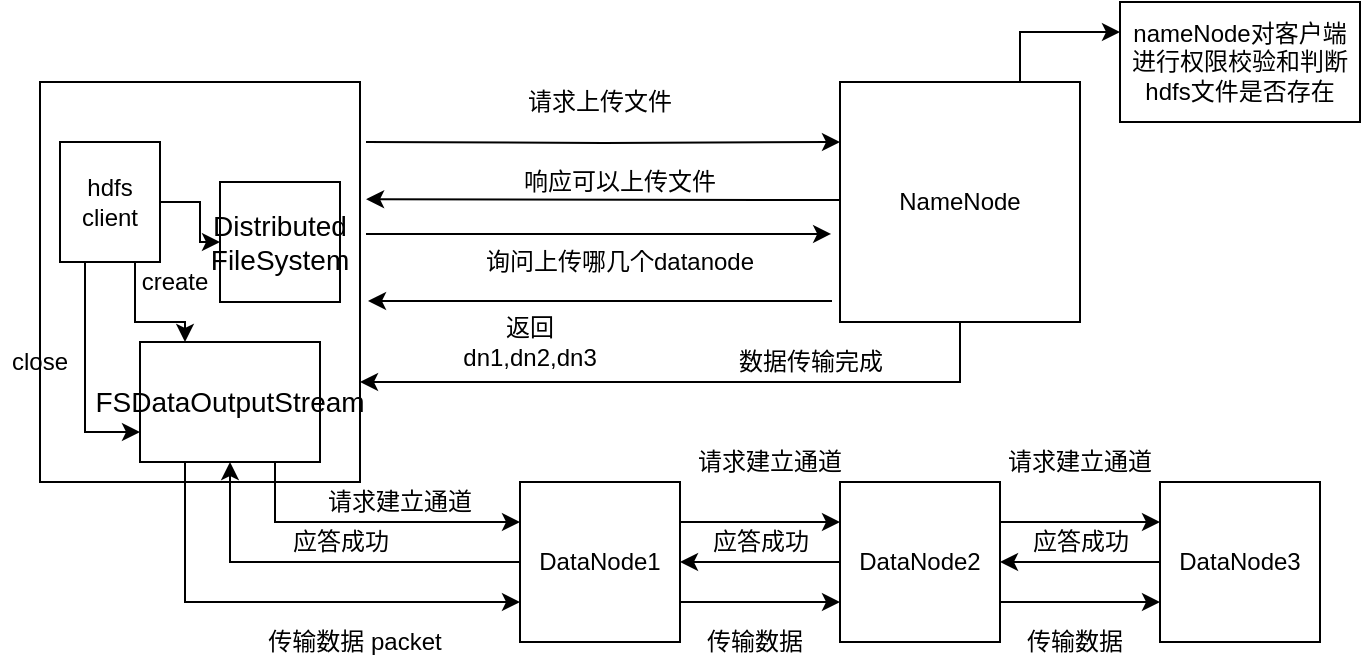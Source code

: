 <mxfile version="12.3.3" type="device" pages="1"><diagram id="lv-CHFEIcrQzuH4etNWr" name="Page-1"><mxGraphModel dx="782" dy="434" grid="1" gridSize="10" guides="1" tooltips="1" connect="1" arrows="1" fold="1" page="1" pageScale="1" pageWidth="827" pageHeight="1169" math="0" shadow="0"><root><mxCell id="0"/><mxCell id="1" parent="0"/><mxCell id="ckn_BfW2OQgeM4ZJReWS-11" style="edgeStyle=orthogonalEdgeStyle;rounded=0;orthogonalLoop=1;jettySize=auto;html=1;entryX=0;entryY=0.25;entryDx=0;entryDy=0;" edge="1" parent="1" target="ckn_BfW2OQgeM4ZJReWS-5"><mxGeometry relative="1" as="geometry"><mxPoint x="243" y="150" as="sourcePoint"/></mxGeometry></mxCell><mxCell id="ckn_BfW2OQgeM4ZJReWS-1" value="" style="whiteSpace=wrap;html=1;" vertex="1" parent="1"><mxGeometry x="80" y="120" width="160" height="200" as="geometry"/></mxCell><mxCell id="ckn_BfW2OQgeM4ZJReWS-4" style="edgeStyle=orthogonalEdgeStyle;rounded=0;orthogonalLoop=1;jettySize=auto;html=1;exitX=1;exitY=0.5;exitDx=0;exitDy=0;" edge="1" parent="1" source="ckn_BfW2OQgeM4ZJReWS-2" target="ckn_BfW2OQgeM4ZJReWS-3"><mxGeometry relative="1" as="geometry"/></mxCell><mxCell id="ckn_BfW2OQgeM4ZJReWS-26" style="edgeStyle=orthogonalEdgeStyle;rounded=0;orthogonalLoop=1;jettySize=auto;html=1;exitX=0.75;exitY=1;exitDx=0;exitDy=0;entryX=0.25;entryY=0;entryDx=0;entryDy=0;" edge="1" parent="1" source="ckn_BfW2OQgeM4ZJReWS-2" target="ckn_BfW2OQgeM4ZJReWS-24"><mxGeometry relative="1" as="geometry"><Array as="points"><mxPoint x="128" y="240"/><mxPoint x="153" y="240"/></Array></mxGeometry></mxCell><mxCell id="ckn_BfW2OQgeM4ZJReWS-27" style="edgeStyle=orthogonalEdgeStyle;rounded=0;orthogonalLoop=1;jettySize=auto;html=1;exitX=0.25;exitY=1;exitDx=0;exitDy=0;entryX=0;entryY=0.75;entryDx=0;entryDy=0;" edge="1" parent="1" source="ckn_BfW2OQgeM4ZJReWS-2" target="ckn_BfW2OQgeM4ZJReWS-24"><mxGeometry relative="1" as="geometry"/></mxCell><mxCell id="ckn_BfW2OQgeM4ZJReWS-2" value="hdfs client" style="rounded=0;whiteSpace=wrap;html=1;" vertex="1" parent="1"><mxGeometry x="90" y="150" width="50" height="60" as="geometry"/></mxCell><mxCell id="ckn_BfW2OQgeM4ZJReWS-3" value="&lt;span lang=&quot;EN-US&quot; style=&quot;font-size: 10.5pt ; font-family: &amp;#34;calibri&amp;#34; , sans-serif&quot;&gt;Distributed FileSystem&lt;/span&gt;" style="rounded=0;whiteSpace=wrap;html=1;" vertex="1" parent="1"><mxGeometry x="170" y="170" width="60" height="60" as="geometry"/></mxCell><mxCell id="ckn_BfW2OQgeM4ZJReWS-16" style="edgeStyle=orthogonalEdgeStyle;rounded=0;orthogonalLoop=1;jettySize=auto;html=1;exitX=0.75;exitY=0;exitDx=0;exitDy=0;entryX=0;entryY=0.25;entryDx=0;entryDy=0;" edge="1" parent="1" source="ckn_BfW2OQgeM4ZJReWS-5" target="ckn_BfW2OQgeM4ZJReWS-15"><mxGeometry relative="1" as="geometry"/></mxCell><mxCell id="ckn_BfW2OQgeM4ZJReWS-17" style="edgeStyle=orthogonalEdgeStyle;rounded=0;orthogonalLoop=1;jettySize=auto;html=1;entryX=1.019;entryY=0.293;entryDx=0;entryDy=0;entryPerimeter=0;" edge="1" parent="1" source="ckn_BfW2OQgeM4ZJReWS-5" target="ckn_BfW2OQgeM4ZJReWS-1"><mxGeometry relative="1" as="geometry"><mxPoint x="250" y="180" as="targetPoint"/><Array as="points"><mxPoint x="450" y="179"/><mxPoint x="450" y="179"/></Array></mxGeometry></mxCell><mxCell id="ckn_BfW2OQgeM4ZJReWS-57" style="edgeStyle=orthogonalEdgeStyle;rounded=0;orthogonalLoop=1;jettySize=auto;html=1;exitX=0.5;exitY=1;exitDx=0;exitDy=0;entryX=1;entryY=0.75;entryDx=0;entryDy=0;" edge="1" parent="1" source="ckn_BfW2OQgeM4ZJReWS-5" target="ckn_BfW2OQgeM4ZJReWS-1"><mxGeometry relative="1" as="geometry"/></mxCell><mxCell id="ckn_BfW2OQgeM4ZJReWS-5" value="NameNode" style="whiteSpace=wrap;html=1;" vertex="1" parent="1"><mxGeometry x="480" y="120" width="120" height="120" as="geometry"/></mxCell><mxCell id="ckn_BfW2OQgeM4ZJReWS-34" style="edgeStyle=orthogonalEdgeStyle;rounded=0;orthogonalLoop=1;jettySize=auto;html=1;exitX=1;exitY=0.25;exitDx=0;exitDy=0;entryX=0;entryY=0.25;entryDx=0;entryDy=0;" edge="1" parent="1" source="ckn_BfW2OQgeM4ZJReWS-8" target="ckn_BfW2OQgeM4ZJReWS-10"><mxGeometry relative="1" as="geometry"/></mxCell><mxCell id="ckn_BfW2OQgeM4ZJReWS-47" style="edgeStyle=orthogonalEdgeStyle;rounded=0;orthogonalLoop=1;jettySize=auto;html=1;exitX=0;exitY=0.5;exitDx=0;exitDy=0;entryX=0.5;entryY=1;entryDx=0;entryDy=0;" edge="1" parent="1" source="ckn_BfW2OQgeM4ZJReWS-8" target="ckn_BfW2OQgeM4ZJReWS-24"><mxGeometry relative="1" as="geometry"/></mxCell><mxCell id="ckn_BfW2OQgeM4ZJReWS-51" style="edgeStyle=orthogonalEdgeStyle;rounded=0;orthogonalLoop=1;jettySize=auto;html=1;exitX=1;exitY=0.75;exitDx=0;exitDy=0;entryX=0;entryY=0.75;entryDx=0;entryDy=0;" edge="1" parent="1" source="ckn_BfW2OQgeM4ZJReWS-8" target="ckn_BfW2OQgeM4ZJReWS-10"><mxGeometry relative="1" as="geometry"/></mxCell><mxCell id="ckn_BfW2OQgeM4ZJReWS-8" value="DataNode1" style="whiteSpace=wrap;html=1;" vertex="1" parent="1"><mxGeometry x="320" y="320" width="80" height="80" as="geometry"/></mxCell><mxCell id="ckn_BfW2OQgeM4ZJReWS-53" style="edgeStyle=orthogonalEdgeStyle;rounded=0;orthogonalLoop=1;jettySize=auto;html=1;exitX=0;exitY=0.5;exitDx=0;exitDy=0;entryX=1;entryY=0.5;entryDx=0;entryDy=0;" edge="1" parent="1" source="ckn_BfW2OQgeM4ZJReWS-9" target="ckn_BfW2OQgeM4ZJReWS-10"><mxGeometry relative="1" as="geometry"/></mxCell><mxCell id="ckn_BfW2OQgeM4ZJReWS-9" value="DataNode3" style="whiteSpace=wrap;html=1;" vertex="1" parent="1"><mxGeometry x="640" y="320" width="80" height="80" as="geometry"/></mxCell><mxCell id="ckn_BfW2OQgeM4ZJReWS-38" style="edgeStyle=orthogonalEdgeStyle;rounded=0;orthogonalLoop=1;jettySize=auto;html=1;exitX=1;exitY=0.25;exitDx=0;exitDy=0;entryX=0;entryY=0.25;entryDx=0;entryDy=0;" edge="1" parent="1" source="ckn_BfW2OQgeM4ZJReWS-10" target="ckn_BfW2OQgeM4ZJReWS-9"><mxGeometry relative="1" as="geometry"/></mxCell><mxCell id="ckn_BfW2OQgeM4ZJReWS-39" style="edgeStyle=orthogonalEdgeStyle;rounded=0;orthogonalLoop=1;jettySize=auto;html=1;exitX=0;exitY=0.5;exitDx=0;exitDy=0;entryX=1;entryY=0.5;entryDx=0;entryDy=0;" edge="1" parent="1" source="ckn_BfW2OQgeM4ZJReWS-10" target="ckn_BfW2OQgeM4ZJReWS-8"><mxGeometry relative="1" as="geometry"/></mxCell><mxCell id="ckn_BfW2OQgeM4ZJReWS-54" style="edgeStyle=orthogonalEdgeStyle;rounded=0;orthogonalLoop=1;jettySize=auto;html=1;exitX=1;exitY=0.75;exitDx=0;exitDy=0;entryX=0;entryY=0.75;entryDx=0;entryDy=0;" edge="1" parent="1" source="ckn_BfW2OQgeM4ZJReWS-10" target="ckn_BfW2OQgeM4ZJReWS-9"><mxGeometry relative="1" as="geometry"/></mxCell><mxCell id="ckn_BfW2OQgeM4ZJReWS-10" value="DataNode2" style="whiteSpace=wrap;html=1;" vertex="1" parent="1"><mxGeometry x="480" y="320" width="80" height="80" as="geometry"/></mxCell><mxCell id="ckn_BfW2OQgeM4ZJReWS-12" value="请求上传文件" style="text;html=1;strokeColor=none;fillColor=none;align=center;verticalAlign=middle;whiteSpace=wrap;rounded=0;" vertex="1" parent="1"><mxGeometry x="305" y="120" width="110" height="20" as="geometry"/></mxCell><mxCell id="ckn_BfW2OQgeM4ZJReWS-15" value="nameNode对客户端进行权限校验和判断hdfs文件是否存在" style="rounded=0;whiteSpace=wrap;html=1;" vertex="1" parent="1"><mxGeometry x="620" y="80" width="120" height="60" as="geometry"/></mxCell><mxCell id="ckn_BfW2OQgeM4ZJReWS-18" value="响应可以上传文件" style="text;html=1;strokeColor=none;fillColor=none;align=center;verticalAlign=middle;whiteSpace=wrap;rounded=0;" vertex="1" parent="1"><mxGeometry x="320" y="160" width="100" height="20" as="geometry"/></mxCell><mxCell id="ckn_BfW2OQgeM4ZJReWS-19" value="" style="endArrow=classic;html=1;entryX=-0.037;entryY=0.633;entryDx=0;entryDy=0;entryPerimeter=0;" edge="1" parent="1" target="ckn_BfW2OQgeM4ZJReWS-5"><mxGeometry width="50" height="50" relative="1" as="geometry"><mxPoint x="243" y="196" as="sourcePoint"/><mxPoint x="310" y="190" as="targetPoint"/></mxGeometry></mxCell><mxCell id="ckn_BfW2OQgeM4ZJReWS-20" value="询问上传哪几个datanode" style="text;html=1;strokeColor=none;fillColor=none;align=center;verticalAlign=middle;whiteSpace=wrap;rounded=0;" vertex="1" parent="1"><mxGeometry x="290" y="200" width="160" height="20" as="geometry"/></mxCell><mxCell id="ckn_BfW2OQgeM4ZJReWS-22" value="" style="endArrow=classic;html=1;" edge="1" parent="1"><mxGeometry width="50" height="50" relative="1" as="geometry"><mxPoint x="476" y="229.5" as="sourcePoint"/><mxPoint x="244" y="229.5" as="targetPoint"/></mxGeometry></mxCell><mxCell id="ckn_BfW2OQgeM4ZJReWS-23" value="返回dn1,dn2,dn3" style="text;html=1;strokeColor=none;fillColor=none;align=center;verticalAlign=middle;whiteSpace=wrap;rounded=0;" vertex="1" parent="1"><mxGeometry x="305" y="240" width="40" height="20" as="geometry"/></mxCell><mxCell id="ckn_BfW2OQgeM4ZJReWS-46" style="edgeStyle=orthogonalEdgeStyle;rounded=0;orthogonalLoop=1;jettySize=auto;html=1;exitX=0.75;exitY=1;exitDx=0;exitDy=0;entryX=0;entryY=0.25;entryDx=0;entryDy=0;" edge="1" parent="1" source="ckn_BfW2OQgeM4ZJReWS-24" target="ckn_BfW2OQgeM4ZJReWS-8"><mxGeometry relative="1" as="geometry"/></mxCell><mxCell id="ckn_BfW2OQgeM4ZJReWS-48" style="edgeStyle=orthogonalEdgeStyle;rounded=0;orthogonalLoop=1;jettySize=auto;html=1;exitX=0.25;exitY=1;exitDx=0;exitDy=0;entryX=0;entryY=0.75;entryDx=0;entryDy=0;" edge="1" parent="1" source="ckn_BfW2OQgeM4ZJReWS-24" target="ckn_BfW2OQgeM4ZJReWS-8"><mxGeometry relative="1" as="geometry"/></mxCell><mxCell id="ckn_BfW2OQgeM4ZJReWS-24" value="&lt;span lang=&quot;EN-US&quot; style=&quot;font-size: 10.5pt ; font-family: &amp;#34;calibri&amp;#34; , sans-serif&quot;&gt;FSDataOutputStream&lt;/span&gt;" style="rounded=0;whiteSpace=wrap;html=1;" vertex="1" parent="1"><mxGeometry x="130" y="250" width="90" height="60" as="geometry"/></mxCell><mxCell id="ckn_BfW2OQgeM4ZJReWS-30" value="create" style="text;html=1;strokeColor=none;fillColor=none;align=center;verticalAlign=middle;whiteSpace=wrap;rounded=0;" vertex="1" parent="1"><mxGeometry x="135" y="210" width="25" height="20" as="geometry"/></mxCell><mxCell id="ckn_BfW2OQgeM4ZJReWS-31" value="close" style="text;html=1;strokeColor=none;fillColor=none;align=center;verticalAlign=middle;whiteSpace=wrap;rounded=0;" vertex="1" parent="1"><mxGeometry x="60" y="250" width="40" height="20" as="geometry"/></mxCell><mxCell id="ckn_BfW2OQgeM4ZJReWS-33" value="请求建立通道" style="text;html=1;strokeColor=none;fillColor=none;align=center;verticalAlign=middle;whiteSpace=wrap;rounded=0;" vertex="1" parent="1"><mxGeometry x="205" y="320" width="110" height="20" as="geometry"/></mxCell><mxCell id="ckn_BfW2OQgeM4ZJReWS-36" value="请求建立通道" style="text;html=1;strokeColor=none;fillColor=none;align=center;verticalAlign=middle;whiteSpace=wrap;rounded=0;" vertex="1" parent="1"><mxGeometry x="390" y="300" width="110" height="20" as="geometry"/></mxCell><mxCell id="ckn_BfW2OQgeM4ZJReWS-37" value="请求建立通道" style="text;html=1;strokeColor=none;fillColor=none;align=center;verticalAlign=middle;whiteSpace=wrap;rounded=0;" vertex="1" parent="1"><mxGeometry x="545" y="300" width="110" height="20" as="geometry"/></mxCell><mxCell id="ckn_BfW2OQgeM4ZJReWS-41" value="应答成功" style="text;html=1;align=center;verticalAlign=middle;resizable=0;points=[];;autosize=1;" vertex="1" parent="1"><mxGeometry x="570" y="340" width="60" height="20" as="geometry"/></mxCell><mxCell id="ckn_BfW2OQgeM4ZJReWS-42" value="应答成功" style="text;html=1;align=center;verticalAlign=middle;resizable=0;points=[];;autosize=1;" vertex="1" parent="1"><mxGeometry x="410" y="340" width="60" height="20" as="geometry"/></mxCell><mxCell id="ckn_BfW2OQgeM4ZJReWS-43" value="应答成功" style="text;html=1;align=center;verticalAlign=middle;resizable=0;points=[];;autosize=1;" vertex="1" parent="1"><mxGeometry x="200" y="340" width="60" height="20" as="geometry"/></mxCell><mxCell id="ckn_BfW2OQgeM4ZJReWS-49" value="传输数据 packet" style="text;html=1;strokeColor=none;fillColor=none;align=center;verticalAlign=middle;whiteSpace=wrap;rounded=0;" vertex="1" parent="1"><mxGeometry x="185" y="390" width="105" height="20" as="geometry"/></mxCell><mxCell id="ckn_BfW2OQgeM4ZJReWS-55" value="传输数据" style="text;html=1;strokeColor=none;fillColor=none;align=center;verticalAlign=middle;whiteSpace=wrap;rounded=0;" vertex="1" parent="1"><mxGeometry x="400" y="390" width="75" height="20" as="geometry"/></mxCell><mxCell id="ckn_BfW2OQgeM4ZJReWS-56" value="传输数据" style="text;html=1;strokeColor=none;fillColor=none;align=center;verticalAlign=middle;whiteSpace=wrap;rounded=0;" vertex="1" parent="1"><mxGeometry x="560" y="390" width="75" height="20" as="geometry"/></mxCell><mxCell id="ckn_BfW2OQgeM4ZJReWS-58" value="数据传输完成" style="text;html=1;align=center;verticalAlign=middle;resizable=0;points=[];;autosize=1;" vertex="1" parent="1"><mxGeometry x="420" y="250" width="90" height="20" as="geometry"/></mxCell></root></mxGraphModel></diagram></mxfile>